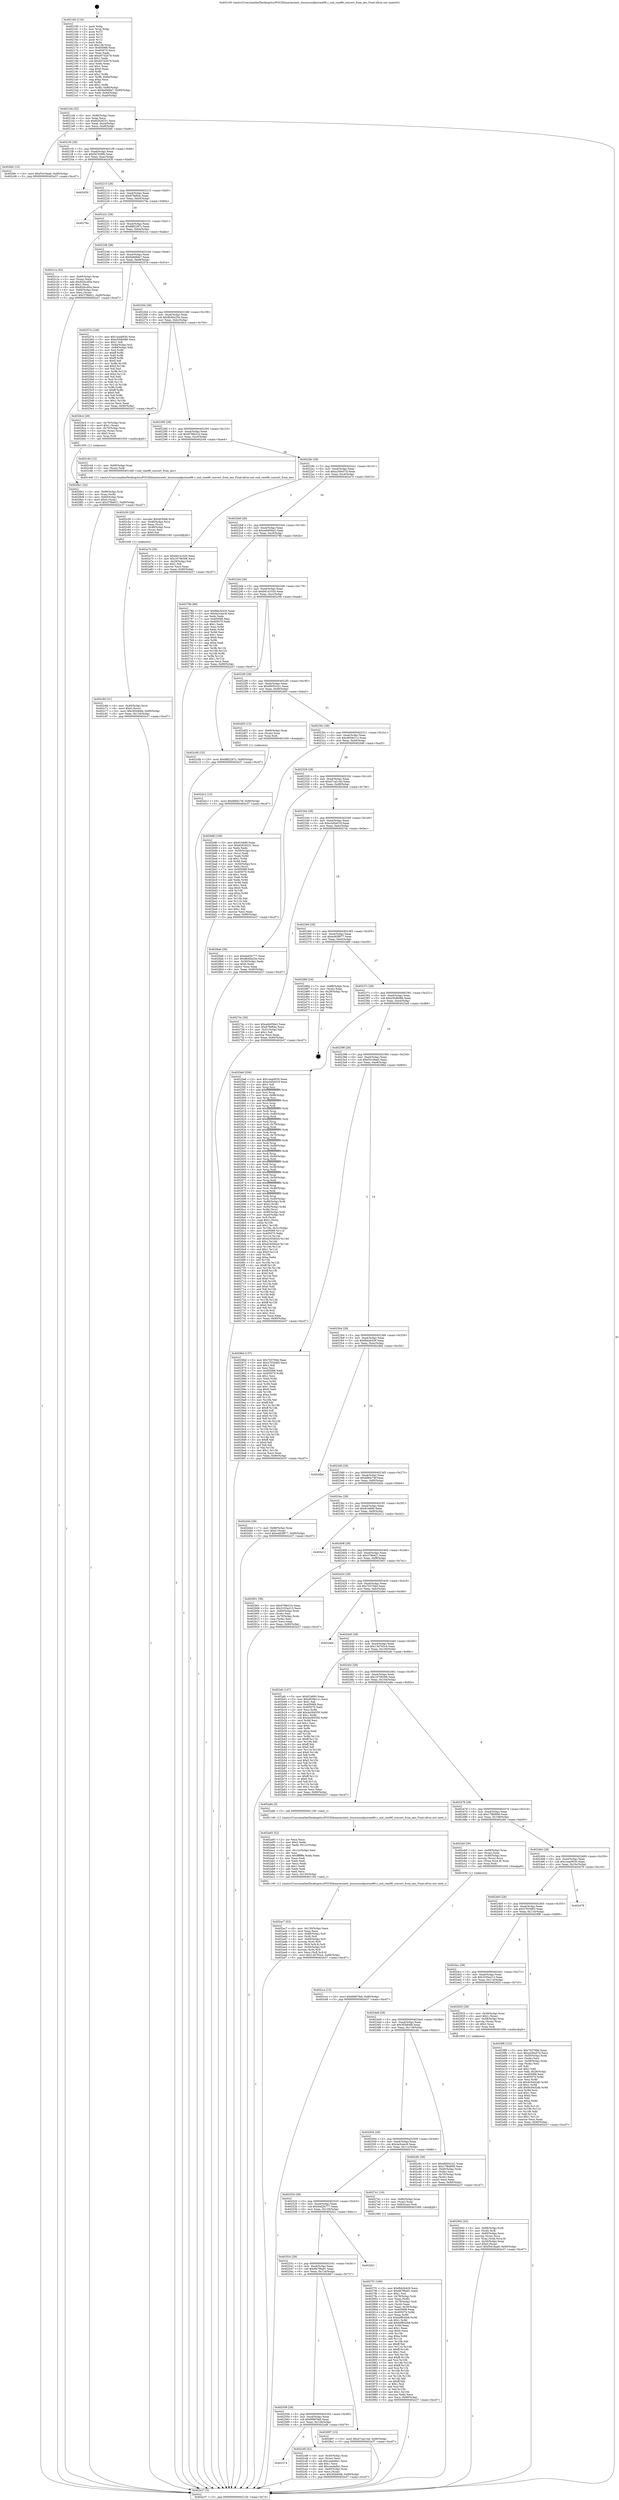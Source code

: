 digraph "0x402160" {
  label = "0x402160 (/mnt/c/Users/mathe/Desktop/tcc/POCII/binaries/extr_linuxsoundpcirme96.c_snd_rme96_convert_from_aes_Final-ollvm.out::main(0))"
  labelloc = "t"
  node[shape=record]

  Entry [label="",width=0.3,height=0.3,shape=circle,fillcolor=black,style=filled]
  "0x4021d4" [label="{
     0x4021d4 [32]\l
     | [instrs]\l
     &nbsp;&nbsp;0x4021d4 \<+6\>: mov -0x90(%rbp),%eax\l
     &nbsp;&nbsp;0x4021da \<+2\>: mov %eax,%ecx\l
     &nbsp;&nbsp;0x4021dc \<+6\>: sub $0x82626231,%ecx\l
     &nbsp;&nbsp;0x4021e2 \<+6\>: mov %eax,-0xa4(%rbp)\l
     &nbsp;&nbsp;0x4021e8 \<+6\>: mov %ecx,-0xa8(%rbp)\l
     &nbsp;&nbsp;0x4021ee \<+6\>: je 0000000000402bfc \<main+0xa9c\>\l
  }"]
  "0x402bfc" [label="{
     0x402bfc [15]\l
     | [instrs]\l
     &nbsp;&nbsp;0x402bfc \<+10\>: movl $0xf3418aa0,-0x90(%rbp)\l
     &nbsp;&nbsp;0x402c06 \<+5\>: jmp 0000000000402e37 \<main+0xcd7\>\l
  }"]
  "0x4021f4" [label="{
     0x4021f4 [28]\l
     | [instrs]\l
     &nbsp;&nbsp;0x4021f4 \<+5\>: jmp 00000000004021f9 \<main+0x99\>\l
     &nbsp;&nbsp;0x4021f9 \<+6\>: mov -0xa4(%rbp),%eax\l
     &nbsp;&nbsp;0x4021ff \<+5\>: sub $0x847fc96b,%eax\l
     &nbsp;&nbsp;0x402204 \<+6\>: mov %eax,-0xac(%rbp)\l
     &nbsp;&nbsp;0x40220a \<+6\>: je 0000000000402d30 \<main+0xbd0\>\l
  }"]
  Exit [label="",width=0.3,height=0.3,shape=circle,fillcolor=black,style=filled,peripheries=2]
  "0x402d30" [label="{
     0x402d30\l
  }", style=dashed]
  "0x402210" [label="{
     0x402210 [28]\l
     | [instrs]\l
     &nbsp;&nbsp;0x402210 \<+5\>: jmp 0000000000402215 \<main+0xb5\>\l
     &nbsp;&nbsp;0x402215 \<+6\>: mov -0xa4(%rbp),%eax\l
     &nbsp;&nbsp;0x40221b \<+5\>: sub $0x87fef64c,%eax\l
     &nbsp;&nbsp;0x402220 \<+6\>: mov %eax,-0xb0(%rbp)\l
     &nbsp;&nbsp;0x402226 \<+6\>: je 000000000040276a \<main+0x60a\>\l
  }"]
  "0x402d12" [label="{
     0x402d12 [15]\l
     | [instrs]\l
     &nbsp;&nbsp;0x402d12 \<+10\>: movl $0xfd8dc74f,-0x90(%rbp)\l
     &nbsp;&nbsp;0x402d1c \<+5\>: jmp 0000000000402e37 \<main+0xcd7\>\l
  }"]
  "0x40276a" [label="{
     0x40276a\l
  }", style=dashed]
  "0x40222c" [label="{
     0x40222c [28]\l
     | [instrs]\l
     &nbsp;&nbsp;0x40222c \<+5\>: jmp 0000000000402231 \<main+0xd1\>\l
     &nbsp;&nbsp;0x402231 \<+6\>: mov -0xa4(%rbp),%eax\l
     &nbsp;&nbsp;0x402237 \<+5\>: sub $0x88f2287c,%eax\l
     &nbsp;&nbsp;0x40223c \<+6\>: mov %eax,-0xb4(%rbp)\l
     &nbsp;&nbsp;0x402242 \<+6\>: je 0000000000402c1a \<main+0xaba\>\l
  }"]
  "0x402574" [label="{
     0x402574\l
  }", style=dashed]
  "0x402c1a" [label="{
     0x402c1a [42]\l
     | [instrs]\l
     &nbsp;&nbsp;0x402c1a \<+4\>: mov -0x60(%rbp),%rax\l
     &nbsp;&nbsp;0x402c1e \<+2\>: mov (%rax),%ecx\l
     &nbsp;&nbsp;0x402c20 \<+6\>: add $0x82dcc85a,%ecx\l
     &nbsp;&nbsp;0x402c26 \<+3\>: add $0x1,%ecx\l
     &nbsp;&nbsp;0x402c29 \<+6\>: sub $0x82dcc85a,%ecx\l
     &nbsp;&nbsp;0x402c2f \<+4\>: mov -0x60(%rbp),%rax\l
     &nbsp;&nbsp;0x402c33 \<+2\>: mov %ecx,(%rax)\l
     &nbsp;&nbsp;0x402c35 \<+10\>: movl $0x379b621,-0x90(%rbp)\l
     &nbsp;&nbsp;0x402c3f \<+5\>: jmp 0000000000402e37 \<main+0xcd7\>\l
  }"]
  "0x402248" [label="{
     0x402248 [28]\l
     | [instrs]\l
     &nbsp;&nbsp;0x402248 \<+5\>: jmp 000000000040224d \<main+0xed\>\l
     &nbsp;&nbsp;0x40224d \<+6\>: mov -0xa4(%rbp),%eax\l
     &nbsp;&nbsp;0x402253 \<+5\>: sub $0x8a94fde7,%eax\l
     &nbsp;&nbsp;0x402258 \<+6\>: mov %eax,-0xb8(%rbp)\l
     &nbsp;&nbsp;0x40225e \<+6\>: je 000000000040257e \<main+0x41e\>\l
  }"]
  "0x402cd9" [label="{
     0x402cd9 [42]\l
     | [instrs]\l
     &nbsp;&nbsp;0x402cd9 \<+4\>: mov -0x40(%rbp),%rax\l
     &nbsp;&nbsp;0x402cdd \<+2\>: mov (%rax),%ecx\l
     &nbsp;&nbsp;0x402cdf \<+6\>: sub $0xcaa4a8a1,%ecx\l
     &nbsp;&nbsp;0x402ce5 \<+3\>: add $0x1,%ecx\l
     &nbsp;&nbsp;0x402ce8 \<+6\>: add $0xcaa4a8a1,%ecx\l
     &nbsp;&nbsp;0x402cee \<+4\>: mov -0x40(%rbp),%rax\l
     &nbsp;&nbsp;0x402cf2 \<+2\>: mov %ecx,(%rax)\l
     &nbsp;&nbsp;0x402cf4 \<+10\>: movl $0x3f2b84fd,-0x90(%rbp)\l
     &nbsp;&nbsp;0x402cfe \<+5\>: jmp 0000000000402e37 \<main+0xcd7\>\l
  }"]
  "0x40257e" [label="{
     0x40257e [106]\l
     | [instrs]\l
     &nbsp;&nbsp;0x40257e \<+5\>: mov $0x1eaa0630,%eax\l
     &nbsp;&nbsp;0x402583 \<+5\>: mov $0xe50db086,%ecx\l
     &nbsp;&nbsp;0x402588 \<+2\>: mov $0x1,%dl\l
     &nbsp;&nbsp;0x40258a \<+7\>: mov -0x8a(%rbp),%sil\l
     &nbsp;&nbsp;0x402591 \<+7\>: mov -0x89(%rbp),%dil\l
     &nbsp;&nbsp;0x402598 \<+3\>: mov %sil,%r8b\l
     &nbsp;&nbsp;0x40259b \<+4\>: xor $0xff,%r8b\l
     &nbsp;&nbsp;0x40259f \<+3\>: mov %dil,%r9b\l
     &nbsp;&nbsp;0x4025a2 \<+4\>: xor $0xff,%r9b\l
     &nbsp;&nbsp;0x4025a6 \<+3\>: xor $0x0,%dl\l
     &nbsp;&nbsp;0x4025a9 \<+3\>: mov %r8b,%r10b\l
     &nbsp;&nbsp;0x4025ac \<+4\>: and $0x0,%r10b\l
     &nbsp;&nbsp;0x4025b0 \<+3\>: and %dl,%sil\l
     &nbsp;&nbsp;0x4025b3 \<+3\>: mov %r9b,%r11b\l
     &nbsp;&nbsp;0x4025b6 \<+4\>: and $0x0,%r11b\l
     &nbsp;&nbsp;0x4025ba \<+3\>: and %dl,%dil\l
     &nbsp;&nbsp;0x4025bd \<+3\>: or %sil,%r10b\l
     &nbsp;&nbsp;0x4025c0 \<+3\>: or %dil,%r11b\l
     &nbsp;&nbsp;0x4025c3 \<+3\>: xor %r11b,%r10b\l
     &nbsp;&nbsp;0x4025c6 \<+3\>: or %r9b,%r8b\l
     &nbsp;&nbsp;0x4025c9 \<+4\>: xor $0xff,%r8b\l
     &nbsp;&nbsp;0x4025cd \<+3\>: or $0x0,%dl\l
     &nbsp;&nbsp;0x4025d0 \<+3\>: and %dl,%r8b\l
     &nbsp;&nbsp;0x4025d3 \<+3\>: or %r8b,%r10b\l
     &nbsp;&nbsp;0x4025d6 \<+4\>: test $0x1,%r10b\l
     &nbsp;&nbsp;0x4025da \<+3\>: cmovne %ecx,%eax\l
     &nbsp;&nbsp;0x4025dd \<+6\>: mov %eax,-0x90(%rbp)\l
     &nbsp;&nbsp;0x4025e3 \<+5\>: jmp 0000000000402e37 \<main+0xcd7\>\l
  }"]
  "0x402264" [label="{
     0x402264 [28]\l
     | [instrs]\l
     &nbsp;&nbsp;0x402264 \<+5\>: jmp 0000000000402269 \<main+0x109\>\l
     &nbsp;&nbsp;0x402269 \<+6\>: mov -0xa4(%rbp),%eax\l
     &nbsp;&nbsp;0x40226f \<+5\>: sub $0x8b40a25e,%eax\l
     &nbsp;&nbsp;0x402274 \<+6\>: mov %eax,-0xbc(%rbp)\l
     &nbsp;&nbsp;0x40227a \<+6\>: je 00000000004028c4 \<main+0x764\>\l
  }"]
  "0x402e37" [label="{
     0x402e37 [5]\l
     | [instrs]\l
     &nbsp;&nbsp;0x402e37 \<+5\>: jmp 00000000004021d4 \<main+0x74\>\l
  }"]
  "0x402160" [label="{
     0x402160 [116]\l
     | [instrs]\l
     &nbsp;&nbsp;0x402160 \<+1\>: push %rbp\l
     &nbsp;&nbsp;0x402161 \<+3\>: mov %rsp,%rbp\l
     &nbsp;&nbsp;0x402164 \<+2\>: push %r15\l
     &nbsp;&nbsp;0x402166 \<+2\>: push %r14\l
     &nbsp;&nbsp;0x402168 \<+2\>: push %r13\l
     &nbsp;&nbsp;0x40216a \<+2\>: push %r12\l
     &nbsp;&nbsp;0x40216c \<+1\>: push %rbx\l
     &nbsp;&nbsp;0x40216d \<+7\>: sub $0x128,%rsp\l
     &nbsp;&nbsp;0x402174 \<+7\>: mov 0x405068,%eax\l
     &nbsp;&nbsp;0x40217b \<+7\>: mov 0x405070,%ecx\l
     &nbsp;&nbsp;0x402182 \<+2\>: mov %eax,%edx\l
     &nbsp;&nbsp;0x402184 \<+6\>: add $0xb07d2b79,%edx\l
     &nbsp;&nbsp;0x40218a \<+3\>: sub $0x1,%edx\l
     &nbsp;&nbsp;0x40218d \<+6\>: sub $0xb07d2b79,%edx\l
     &nbsp;&nbsp;0x402193 \<+3\>: imul %edx,%eax\l
     &nbsp;&nbsp;0x402196 \<+3\>: and $0x1,%eax\l
     &nbsp;&nbsp;0x402199 \<+3\>: cmp $0x0,%eax\l
     &nbsp;&nbsp;0x40219c \<+4\>: sete %r8b\l
     &nbsp;&nbsp;0x4021a0 \<+4\>: and $0x1,%r8b\l
     &nbsp;&nbsp;0x4021a4 \<+7\>: mov %r8b,-0x8a(%rbp)\l
     &nbsp;&nbsp;0x4021ab \<+3\>: cmp $0xa,%ecx\l
     &nbsp;&nbsp;0x4021ae \<+4\>: setl %r8b\l
     &nbsp;&nbsp;0x4021b2 \<+4\>: and $0x1,%r8b\l
     &nbsp;&nbsp;0x4021b6 \<+7\>: mov %r8b,-0x89(%rbp)\l
     &nbsp;&nbsp;0x4021bd \<+10\>: movl $0x8a94fde7,-0x90(%rbp)\l
     &nbsp;&nbsp;0x4021c7 \<+6\>: mov %edi,-0x94(%rbp)\l
     &nbsp;&nbsp;0x4021cd \<+7\>: mov %rsi,-0xa0(%rbp)\l
  }"]
  "0x402cca" [label="{
     0x402cca [15]\l
     | [instrs]\l
     &nbsp;&nbsp;0x402cca \<+10\>: movl $0x6fd97fa9,-0x90(%rbp)\l
     &nbsp;&nbsp;0x402cd4 \<+5\>: jmp 0000000000402e37 \<main+0xcd7\>\l
  }"]
  "0x4028c4" [label="{
     0x4028c4 [29]\l
     | [instrs]\l
     &nbsp;&nbsp;0x4028c4 \<+4\>: mov -0x70(%rbp),%rax\l
     &nbsp;&nbsp;0x4028c8 \<+6\>: movl $0x1,(%rax)\l
     &nbsp;&nbsp;0x4028ce \<+4\>: mov -0x70(%rbp),%rax\l
     &nbsp;&nbsp;0x4028d2 \<+3\>: movslq (%rax),%rax\l
     &nbsp;&nbsp;0x4028d5 \<+4\>: shl $0x3,%rax\l
     &nbsp;&nbsp;0x4028d9 \<+3\>: mov %rax,%rdi\l
     &nbsp;&nbsp;0x4028dc \<+5\>: call 0000000000401050 \<malloc@plt\>\l
     | [calls]\l
     &nbsp;&nbsp;0x401050 \{1\} (unknown)\l
  }"]
  "0x402280" [label="{
     0x402280 [28]\l
     | [instrs]\l
     &nbsp;&nbsp;0x402280 \<+5\>: jmp 0000000000402285 \<main+0x125\>\l
     &nbsp;&nbsp;0x402285 \<+6\>: mov -0xa4(%rbp),%eax\l
     &nbsp;&nbsp;0x40228b \<+5\>: sub $0x97f6b31b,%eax\l
     &nbsp;&nbsp;0x402290 \<+6\>: mov %eax,-0xc0(%rbp)\l
     &nbsp;&nbsp;0x402296 \<+6\>: je 0000000000402c44 \<main+0xae4\>\l
  }"]
  "0x402c6d" [label="{
     0x402c6d [31]\l
     | [instrs]\l
     &nbsp;&nbsp;0x402c6d \<+4\>: mov -0x40(%rbp),%rcx\l
     &nbsp;&nbsp;0x402c71 \<+6\>: movl $0x0,(%rcx)\l
     &nbsp;&nbsp;0x402c77 \<+10\>: movl $0x3f2b84fd,-0x90(%rbp)\l
     &nbsp;&nbsp;0x402c81 \<+6\>: mov %eax,-0x134(%rbp)\l
     &nbsp;&nbsp;0x402c87 \<+5\>: jmp 0000000000402e37 \<main+0xcd7\>\l
  }"]
  "0x402c44" [label="{
     0x402c44 [12]\l
     | [instrs]\l
     &nbsp;&nbsp;0x402c44 \<+4\>: mov -0x68(%rbp),%rax\l
     &nbsp;&nbsp;0x402c48 \<+3\>: mov (%rax),%rdi\l
     &nbsp;&nbsp;0x402c4b \<+5\>: call 0000000000401440 \<snd_rme96_convert_from_aes\>\l
     | [calls]\l
     &nbsp;&nbsp;0x401440 \{1\} (/mnt/c/Users/mathe/Desktop/tcc/POCII/binaries/extr_linuxsoundpcirme96.c_snd_rme96_convert_from_aes_Final-ollvm.out::snd_rme96_convert_from_aes)\l
  }"]
  "0x40229c" [label="{
     0x40229c [28]\l
     | [instrs]\l
     &nbsp;&nbsp;0x40229c \<+5\>: jmp 00000000004022a1 \<main+0x141\>\l
     &nbsp;&nbsp;0x4022a1 \<+6\>: mov -0xa4(%rbp),%eax\l
     &nbsp;&nbsp;0x4022a7 \<+5\>: sub $0xa200e57d,%eax\l
     &nbsp;&nbsp;0x4022ac \<+6\>: mov %eax,-0xc4(%rbp)\l
     &nbsp;&nbsp;0x4022b2 \<+6\>: je 0000000000402a70 \<main+0x910\>\l
  }"]
  "0x402c50" [label="{
     0x402c50 [29]\l
     | [instrs]\l
     &nbsp;&nbsp;0x402c50 \<+10\>: movabs $0x4030b6,%rdi\l
     &nbsp;&nbsp;0x402c5a \<+4\>: mov -0x48(%rbp),%rcx\l
     &nbsp;&nbsp;0x402c5e \<+2\>: mov %eax,(%rcx)\l
     &nbsp;&nbsp;0x402c60 \<+4\>: mov -0x48(%rbp),%rcx\l
     &nbsp;&nbsp;0x402c64 \<+2\>: mov (%rcx),%esi\l
     &nbsp;&nbsp;0x402c66 \<+2\>: mov $0x0,%al\l
     &nbsp;&nbsp;0x402c68 \<+5\>: call 0000000000401040 \<printf@plt\>\l
     | [calls]\l
     &nbsp;&nbsp;0x401040 \{1\} (unknown)\l
  }"]
  "0x402a70" [label="{
     0x402a70 [30]\l
     | [instrs]\l
     &nbsp;&nbsp;0x402a70 \<+5\>: mov $0xb8141020,%eax\l
     &nbsp;&nbsp;0x402a75 \<+5\>: mov $0x16706306,%ecx\l
     &nbsp;&nbsp;0x402a7a \<+3\>: mov -0x29(%rbp),%dl\l
     &nbsp;&nbsp;0x402a7d \<+3\>: test $0x1,%dl\l
     &nbsp;&nbsp;0x402a80 \<+3\>: cmovne %ecx,%eax\l
     &nbsp;&nbsp;0x402a83 \<+6\>: mov %eax,-0x90(%rbp)\l
     &nbsp;&nbsp;0x402a89 \<+5\>: jmp 0000000000402e37 \<main+0xcd7\>\l
  }"]
  "0x4022b8" [label="{
     0x4022b8 [28]\l
     | [instrs]\l
     &nbsp;&nbsp;0x4022b8 \<+5\>: jmp 00000000004022bd \<main+0x15d\>\l
     &nbsp;&nbsp;0x4022bd \<+6\>: mov -0xa4(%rbp),%eax\l
     &nbsp;&nbsp;0x4022c3 \<+5\>: sub $0xa4b956e2,%eax\l
     &nbsp;&nbsp;0x4022c8 \<+6\>: mov %eax,-0xc8(%rbp)\l
     &nbsp;&nbsp;0x4022ce \<+6\>: je 000000000040278b \<main+0x62b\>\l
  }"]
  "0x402ac7" [label="{
     0x402ac7 [53]\l
     | [instrs]\l
     &nbsp;&nbsp;0x402ac7 \<+6\>: mov -0x130(%rbp),%ecx\l
     &nbsp;&nbsp;0x402acd \<+3\>: imul %eax,%ecx\l
     &nbsp;&nbsp;0x402ad0 \<+4\>: mov -0x68(%rbp),%r8\l
     &nbsp;&nbsp;0x402ad4 \<+3\>: mov (%r8),%r8\l
     &nbsp;&nbsp;0x402ad7 \<+4\>: mov -0x60(%rbp),%r9\l
     &nbsp;&nbsp;0x402adb \<+3\>: movslq (%r9),%r9\l
     &nbsp;&nbsp;0x402ade \<+4\>: mov (%r8,%r9,8),%r8\l
     &nbsp;&nbsp;0x402ae2 \<+4\>: mov -0x50(%rbp),%r9\l
     &nbsp;&nbsp;0x402ae6 \<+3\>: movslq (%r9),%r9\l
     &nbsp;&nbsp;0x402ae9 \<+4\>: mov %ecx,(%r8,%r9,4)\l
     &nbsp;&nbsp;0x402aed \<+10\>: movl $0x13d763c4,-0x90(%rbp)\l
     &nbsp;&nbsp;0x402af7 \<+5\>: jmp 0000000000402e37 \<main+0xcd7\>\l
  }"]
  "0x40278b" [label="{
     0x40278b [86]\l
     | [instrs]\l
     &nbsp;&nbsp;0x40278b \<+5\>: mov $0xfbb2b429,%eax\l
     &nbsp;&nbsp;0x402790 \<+5\>: mov $0x4a3ceec9,%ecx\l
     &nbsp;&nbsp;0x402795 \<+2\>: xor %edx,%edx\l
     &nbsp;&nbsp;0x402797 \<+7\>: mov 0x405068,%esi\l
     &nbsp;&nbsp;0x40279e \<+7\>: mov 0x405070,%edi\l
     &nbsp;&nbsp;0x4027a5 \<+3\>: sub $0x1,%edx\l
     &nbsp;&nbsp;0x4027a8 \<+3\>: mov %esi,%r8d\l
     &nbsp;&nbsp;0x4027ab \<+3\>: add %edx,%r8d\l
     &nbsp;&nbsp;0x4027ae \<+4\>: imul %r8d,%esi\l
     &nbsp;&nbsp;0x4027b2 \<+3\>: and $0x1,%esi\l
     &nbsp;&nbsp;0x4027b5 \<+3\>: cmp $0x0,%esi\l
     &nbsp;&nbsp;0x4027b8 \<+4\>: sete %r9b\l
     &nbsp;&nbsp;0x4027bc \<+3\>: cmp $0xa,%edi\l
     &nbsp;&nbsp;0x4027bf \<+4\>: setl %r10b\l
     &nbsp;&nbsp;0x4027c3 \<+3\>: mov %r9b,%r11b\l
     &nbsp;&nbsp;0x4027c6 \<+3\>: and %r10b,%r11b\l
     &nbsp;&nbsp;0x4027c9 \<+3\>: xor %r10b,%r9b\l
     &nbsp;&nbsp;0x4027cc \<+3\>: or %r9b,%r11b\l
     &nbsp;&nbsp;0x4027cf \<+4\>: test $0x1,%r11b\l
     &nbsp;&nbsp;0x4027d3 \<+3\>: cmovne %ecx,%eax\l
     &nbsp;&nbsp;0x4027d6 \<+6\>: mov %eax,-0x90(%rbp)\l
     &nbsp;&nbsp;0x4027dc \<+5\>: jmp 0000000000402e37 \<main+0xcd7\>\l
  }"]
  "0x4022d4" [label="{
     0x4022d4 [28]\l
     | [instrs]\l
     &nbsp;&nbsp;0x4022d4 \<+5\>: jmp 00000000004022d9 \<main+0x179\>\l
     &nbsp;&nbsp;0x4022d9 \<+6\>: mov -0xa4(%rbp),%eax\l
     &nbsp;&nbsp;0x4022df \<+5\>: sub $0xb8141020,%eax\l
     &nbsp;&nbsp;0x4022e4 \<+6\>: mov %eax,-0xcc(%rbp)\l
     &nbsp;&nbsp;0x4022ea \<+6\>: je 0000000000402c0b \<main+0xaab\>\l
  }"]
  "0x402a93" [label="{
     0x402a93 [52]\l
     | [instrs]\l
     &nbsp;&nbsp;0x402a93 \<+2\>: xor %ecx,%ecx\l
     &nbsp;&nbsp;0x402a95 \<+5\>: mov $0x2,%edx\l
     &nbsp;&nbsp;0x402a9a \<+6\>: mov %edx,-0x12c(%rbp)\l
     &nbsp;&nbsp;0x402aa0 \<+1\>: cltd\l
     &nbsp;&nbsp;0x402aa1 \<+6\>: mov -0x12c(%rbp),%esi\l
     &nbsp;&nbsp;0x402aa7 \<+2\>: idiv %esi\l
     &nbsp;&nbsp;0x402aa9 \<+6\>: imul $0xfffffffe,%edx,%edx\l
     &nbsp;&nbsp;0x402aaf \<+2\>: mov %ecx,%edi\l
     &nbsp;&nbsp;0x402ab1 \<+2\>: sub %edx,%edi\l
     &nbsp;&nbsp;0x402ab3 \<+2\>: mov %ecx,%edx\l
     &nbsp;&nbsp;0x402ab5 \<+3\>: sub $0x1,%edx\l
     &nbsp;&nbsp;0x402ab8 \<+2\>: add %edx,%edi\l
     &nbsp;&nbsp;0x402aba \<+2\>: sub %edi,%ecx\l
     &nbsp;&nbsp;0x402abc \<+6\>: mov %ecx,-0x130(%rbp)\l
     &nbsp;&nbsp;0x402ac2 \<+5\>: call 0000000000401160 \<next_i\>\l
     | [calls]\l
     &nbsp;&nbsp;0x401160 \{1\} (/mnt/c/Users/mathe/Desktop/tcc/POCII/binaries/extr_linuxsoundpcirme96.c_snd_rme96_convert_from_aes_Final-ollvm.out::next_i)\l
  }"]
  "0x402c0b" [label="{
     0x402c0b [15]\l
     | [instrs]\l
     &nbsp;&nbsp;0x402c0b \<+10\>: movl $0x88f2287c,-0x90(%rbp)\l
     &nbsp;&nbsp;0x402c15 \<+5\>: jmp 0000000000402e37 \<main+0xcd7\>\l
  }"]
  "0x4022f0" [label="{
     0x4022f0 [28]\l
     | [instrs]\l
     &nbsp;&nbsp;0x4022f0 \<+5\>: jmp 00000000004022f5 \<main+0x195\>\l
     &nbsp;&nbsp;0x4022f5 \<+6\>: mov -0xa4(%rbp),%eax\l
     &nbsp;&nbsp;0x4022fb \<+5\>: sub $0xd60541b1,%eax\l
     &nbsp;&nbsp;0x402300 \<+6\>: mov %eax,-0xd0(%rbp)\l
     &nbsp;&nbsp;0x402306 \<+6\>: je 0000000000402d03 \<main+0xba3\>\l
  }"]
  "0x402942" [label="{
     0x402942 [43]\l
     | [instrs]\l
     &nbsp;&nbsp;0x402942 \<+4\>: mov -0x68(%rbp),%rdi\l
     &nbsp;&nbsp;0x402946 \<+3\>: mov (%rdi),%rdi\l
     &nbsp;&nbsp;0x402949 \<+4\>: mov -0x60(%rbp),%rcx\l
     &nbsp;&nbsp;0x40294d \<+3\>: movslq (%rcx),%rcx\l
     &nbsp;&nbsp;0x402950 \<+4\>: mov %rax,(%rdi,%rcx,8)\l
     &nbsp;&nbsp;0x402954 \<+4\>: mov -0x50(%rbp),%rax\l
     &nbsp;&nbsp;0x402958 \<+6\>: movl $0x0,(%rax)\l
     &nbsp;&nbsp;0x40295e \<+10\>: movl $0xf3418aa0,-0x90(%rbp)\l
     &nbsp;&nbsp;0x402968 \<+5\>: jmp 0000000000402e37 \<main+0xcd7\>\l
  }"]
  "0x402d03" [label="{
     0x402d03 [15]\l
     | [instrs]\l
     &nbsp;&nbsp;0x402d03 \<+4\>: mov -0x68(%rbp),%rax\l
     &nbsp;&nbsp;0x402d07 \<+3\>: mov (%rax),%rax\l
     &nbsp;&nbsp;0x402d0a \<+3\>: mov %rax,%rdi\l
     &nbsp;&nbsp;0x402d0d \<+5\>: call 0000000000401030 \<free@plt\>\l
     | [calls]\l
     &nbsp;&nbsp;0x401030 \{1\} (unknown)\l
  }"]
  "0x40230c" [label="{
     0x40230c [28]\l
     | [instrs]\l
     &nbsp;&nbsp;0x40230c \<+5\>: jmp 0000000000402311 \<main+0x1b1\>\l
     &nbsp;&nbsp;0x402311 \<+6\>: mov -0xa4(%rbp),%eax\l
     &nbsp;&nbsp;0x402317 \<+5\>: sub $0xd659e11c,%eax\l
     &nbsp;&nbsp;0x40231c \<+6\>: mov %eax,-0xd4(%rbp)\l
     &nbsp;&nbsp;0x402322 \<+6\>: je 0000000000402b8f \<main+0xa2f\>\l
  }"]
  "0x4028e1" [label="{
     0x4028e1 [32]\l
     | [instrs]\l
     &nbsp;&nbsp;0x4028e1 \<+4\>: mov -0x68(%rbp),%rdi\l
     &nbsp;&nbsp;0x4028e5 \<+3\>: mov %rax,(%rdi)\l
     &nbsp;&nbsp;0x4028e8 \<+4\>: mov -0x60(%rbp),%rax\l
     &nbsp;&nbsp;0x4028ec \<+6\>: movl $0x0,(%rax)\l
     &nbsp;&nbsp;0x4028f2 \<+10\>: movl $0x379b621,-0x90(%rbp)\l
     &nbsp;&nbsp;0x4028fc \<+5\>: jmp 0000000000402e37 \<main+0xcd7\>\l
  }"]
  "0x402b8f" [label="{
     0x402b8f [109]\l
     | [instrs]\l
     &nbsp;&nbsp;0x402b8f \<+5\>: mov $0x81b690,%eax\l
     &nbsp;&nbsp;0x402b94 \<+5\>: mov $0x82626231,%ecx\l
     &nbsp;&nbsp;0x402b99 \<+2\>: xor %edx,%edx\l
     &nbsp;&nbsp;0x402b9b \<+4\>: mov -0x50(%rbp),%rsi\l
     &nbsp;&nbsp;0x402b9f \<+2\>: mov (%rsi),%edi\l
     &nbsp;&nbsp;0x402ba1 \<+3\>: mov %edx,%r8d\l
     &nbsp;&nbsp;0x402ba4 \<+4\>: sub $0x1,%r8d\l
     &nbsp;&nbsp;0x402ba8 \<+3\>: sub %r8d,%edi\l
     &nbsp;&nbsp;0x402bab \<+4\>: mov -0x50(%rbp),%rsi\l
     &nbsp;&nbsp;0x402baf \<+2\>: mov %edi,(%rsi)\l
     &nbsp;&nbsp;0x402bb1 \<+7\>: mov 0x405068,%edi\l
     &nbsp;&nbsp;0x402bb8 \<+8\>: mov 0x405070,%r8d\l
     &nbsp;&nbsp;0x402bc0 \<+3\>: sub $0x1,%edx\l
     &nbsp;&nbsp;0x402bc3 \<+3\>: mov %edi,%r9d\l
     &nbsp;&nbsp;0x402bc6 \<+3\>: add %edx,%r9d\l
     &nbsp;&nbsp;0x402bc9 \<+4\>: imul %r9d,%edi\l
     &nbsp;&nbsp;0x402bcd \<+3\>: and $0x1,%edi\l
     &nbsp;&nbsp;0x402bd0 \<+3\>: cmp $0x0,%edi\l
     &nbsp;&nbsp;0x402bd3 \<+4\>: sete %r10b\l
     &nbsp;&nbsp;0x402bd7 \<+4\>: cmp $0xa,%r8d\l
     &nbsp;&nbsp;0x402bdb \<+4\>: setl %r11b\l
     &nbsp;&nbsp;0x402bdf \<+3\>: mov %r10b,%bl\l
     &nbsp;&nbsp;0x402be2 \<+3\>: and %r11b,%bl\l
     &nbsp;&nbsp;0x402be5 \<+3\>: xor %r11b,%r10b\l
     &nbsp;&nbsp;0x402be8 \<+3\>: or %r10b,%bl\l
     &nbsp;&nbsp;0x402beb \<+3\>: test $0x1,%bl\l
     &nbsp;&nbsp;0x402bee \<+3\>: cmovne %ecx,%eax\l
     &nbsp;&nbsp;0x402bf1 \<+6\>: mov %eax,-0x90(%rbp)\l
     &nbsp;&nbsp;0x402bf7 \<+5\>: jmp 0000000000402e37 \<main+0xcd7\>\l
  }"]
  "0x402328" [label="{
     0x402328 [28]\l
     | [instrs]\l
     &nbsp;&nbsp;0x402328 \<+5\>: jmp 000000000040232d \<main+0x1cd\>\l
     &nbsp;&nbsp;0x40232d \<+6\>: mov -0xa4(%rbp),%eax\l
     &nbsp;&nbsp;0x402333 \<+5\>: sub $0xd7ca214d,%eax\l
     &nbsp;&nbsp;0x402338 \<+6\>: mov %eax,-0xd8(%rbp)\l
     &nbsp;&nbsp;0x40233e \<+6\>: je 00000000004028a6 \<main+0x746\>\l
  }"]
  "0x402558" [label="{
     0x402558 [28]\l
     | [instrs]\l
     &nbsp;&nbsp;0x402558 \<+5\>: jmp 000000000040255d \<main+0x3fd\>\l
     &nbsp;&nbsp;0x40255d \<+6\>: mov -0xa4(%rbp),%eax\l
     &nbsp;&nbsp;0x402563 \<+5\>: sub $0x6fd97fa9,%eax\l
     &nbsp;&nbsp;0x402568 \<+6\>: mov %eax,-0x128(%rbp)\l
     &nbsp;&nbsp;0x40256e \<+6\>: je 0000000000402cd9 \<main+0xb79\>\l
  }"]
  "0x4028a6" [label="{
     0x4028a6 [30]\l
     | [instrs]\l
     &nbsp;&nbsp;0x4028a6 \<+5\>: mov $0x6ad2b777,%eax\l
     &nbsp;&nbsp;0x4028ab \<+5\>: mov $0x8b40a25e,%ecx\l
     &nbsp;&nbsp;0x4028b0 \<+3\>: mov -0x30(%rbp),%edx\l
     &nbsp;&nbsp;0x4028b3 \<+3\>: cmp $0x0,%edx\l
     &nbsp;&nbsp;0x4028b6 \<+3\>: cmove %ecx,%eax\l
     &nbsp;&nbsp;0x4028b9 \<+6\>: mov %eax,-0x90(%rbp)\l
     &nbsp;&nbsp;0x4028bf \<+5\>: jmp 0000000000402e37 \<main+0xcd7\>\l
  }"]
  "0x402344" [label="{
     0x402344 [28]\l
     | [instrs]\l
     &nbsp;&nbsp;0x402344 \<+5\>: jmp 0000000000402349 \<main+0x1e9\>\l
     &nbsp;&nbsp;0x402349 \<+6\>: mov -0xa4(%rbp),%eax\l
     &nbsp;&nbsp;0x40234f \<+5\>: sub $0xe3d5e019,%eax\l
     &nbsp;&nbsp;0x402354 \<+6\>: mov %eax,-0xdc(%rbp)\l
     &nbsp;&nbsp;0x40235a \<+6\>: je 000000000040274c \<main+0x5ec\>\l
  }"]
  "0x402897" [label="{
     0x402897 [15]\l
     | [instrs]\l
     &nbsp;&nbsp;0x402897 \<+10\>: movl $0xd7ca214d,-0x90(%rbp)\l
     &nbsp;&nbsp;0x4028a1 \<+5\>: jmp 0000000000402e37 \<main+0xcd7\>\l
  }"]
  "0x40274c" [label="{
     0x40274c [30]\l
     | [instrs]\l
     &nbsp;&nbsp;0x40274c \<+5\>: mov $0xa4b956e2,%eax\l
     &nbsp;&nbsp;0x402751 \<+5\>: mov $0x87fef64c,%ecx\l
     &nbsp;&nbsp;0x402756 \<+3\>: mov -0x31(%rbp),%dl\l
     &nbsp;&nbsp;0x402759 \<+3\>: test $0x1,%dl\l
     &nbsp;&nbsp;0x40275c \<+3\>: cmovne %ecx,%eax\l
     &nbsp;&nbsp;0x40275f \<+6\>: mov %eax,-0x90(%rbp)\l
     &nbsp;&nbsp;0x402765 \<+5\>: jmp 0000000000402e37 \<main+0xcd7\>\l
  }"]
  "0x402360" [label="{
     0x402360 [28]\l
     | [instrs]\l
     &nbsp;&nbsp;0x402360 \<+5\>: jmp 0000000000402365 \<main+0x205\>\l
     &nbsp;&nbsp;0x402365 \<+6\>: mov -0xa4(%rbp),%eax\l
     &nbsp;&nbsp;0x40236b \<+5\>: sub $0xe483f877,%eax\l
     &nbsp;&nbsp;0x402370 \<+6\>: mov %eax,-0xe0(%rbp)\l
     &nbsp;&nbsp;0x402376 \<+6\>: je 0000000000402d60 \<main+0xc00\>\l
  }"]
  "0x40253c" [label="{
     0x40253c [28]\l
     | [instrs]\l
     &nbsp;&nbsp;0x40253c \<+5\>: jmp 0000000000402541 \<main+0x3e1\>\l
     &nbsp;&nbsp;0x402541 \<+6\>: mov -0xa4(%rbp),%eax\l
     &nbsp;&nbsp;0x402547 \<+5\>: sub $0x6b7f6a91,%eax\l
     &nbsp;&nbsp;0x40254c \<+6\>: mov %eax,-0x124(%rbp)\l
     &nbsp;&nbsp;0x402552 \<+6\>: je 0000000000402897 \<main+0x737\>\l
  }"]
  "0x402d60" [label="{
     0x402d60 [24]\l
     | [instrs]\l
     &nbsp;&nbsp;0x402d60 \<+7\>: mov -0x88(%rbp),%rax\l
     &nbsp;&nbsp;0x402d67 \<+2\>: mov (%rax),%eax\l
     &nbsp;&nbsp;0x402d69 \<+4\>: lea -0x28(%rbp),%rsp\l
     &nbsp;&nbsp;0x402d6d \<+1\>: pop %rbx\l
     &nbsp;&nbsp;0x402d6e \<+2\>: pop %r12\l
     &nbsp;&nbsp;0x402d70 \<+2\>: pop %r13\l
     &nbsp;&nbsp;0x402d72 \<+2\>: pop %r14\l
     &nbsp;&nbsp;0x402d74 \<+2\>: pop %r15\l
     &nbsp;&nbsp;0x402d76 \<+1\>: pop %rbp\l
     &nbsp;&nbsp;0x402d77 \<+1\>: ret\l
  }"]
  "0x40237c" [label="{
     0x40237c [28]\l
     | [instrs]\l
     &nbsp;&nbsp;0x40237c \<+5\>: jmp 0000000000402381 \<main+0x221\>\l
     &nbsp;&nbsp;0x402381 \<+6\>: mov -0xa4(%rbp),%eax\l
     &nbsp;&nbsp;0x402387 \<+5\>: sub $0xe50db086,%eax\l
     &nbsp;&nbsp;0x40238c \<+6\>: mov %eax,-0xe4(%rbp)\l
     &nbsp;&nbsp;0x402392 \<+6\>: je 00000000004025e8 \<main+0x488\>\l
  }"]
  "0x402d21" [label="{
     0x402d21\l
  }", style=dashed]
  "0x4025e8" [label="{
     0x4025e8 [356]\l
     | [instrs]\l
     &nbsp;&nbsp;0x4025e8 \<+5\>: mov $0x1eaa0630,%eax\l
     &nbsp;&nbsp;0x4025ed \<+5\>: mov $0xe3d5e019,%ecx\l
     &nbsp;&nbsp;0x4025f2 \<+2\>: mov $0x1,%dl\l
     &nbsp;&nbsp;0x4025f4 \<+3\>: mov %rsp,%rsi\l
     &nbsp;&nbsp;0x4025f7 \<+4\>: add $0xfffffffffffffff0,%rsi\l
     &nbsp;&nbsp;0x4025fb \<+3\>: mov %rsi,%rsp\l
     &nbsp;&nbsp;0x4025fe \<+7\>: mov %rsi,-0x88(%rbp)\l
     &nbsp;&nbsp;0x402605 \<+3\>: mov %rsp,%rsi\l
     &nbsp;&nbsp;0x402608 \<+4\>: add $0xfffffffffffffff0,%rsi\l
     &nbsp;&nbsp;0x40260c \<+3\>: mov %rsi,%rsp\l
     &nbsp;&nbsp;0x40260f \<+3\>: mov %rsp,%rdi\l
     &nbsp;&nbsp;0x402612 \<+4\>: add $0xfffffffffffffff0,%rdi\l
     &nbsp;&nbsp;0x402616 \<+3\>: mov %rdi,%rsp\l
     &nbsp;&nbsp;0x402619 \<+4\>: mov %rdi,-0x80(%rbp)\l
     &nbsp;&nbsp;0x40261d \<+3\>: mov %rsp,%rdi\l
     &nbsp;&nbsp;0x402620 \<+4\>: add $0xfffffffffffffff0,%rdi\l
     &nbsp;&nbsp;0x402624 \<+3\>: mov %rdi,%rsp\l
     &nbsp;&nbsp;0x402627 \<+4\>: mov %rdi,-0x78(%rbp)\l
     &nbsp;&nbsp;0x40262b \<+3\>: mov %rsp,%rdi\l
     &nbsp;&nbsp;0x40262e \<+4\>: add $0xfffffffffffffff0,%rdi\l
     &nbsp;&nbsp;0x402632 \<+3\>: mov %rdi,%rsp\l
     &nbsp;&nbsp;0x402635 \<+4\>: mov %rdi,-0x70(%rbp)\l
     &nbsp;&nbsp;0x402639 \<+3\>: mov %rsp,%rdi\l
     &nbsp;&nbsp;0x40263c \<+4\>: add $0xfffffffffffffff0,%rdi\l
     &nbsp;&nbsp;0x402640 \<+3\>: mov %rdi,%rsp\l
     &nbsp;&nbsp;0x402643 \<+4\>: mov %rdi,-0x68(%rbp)\l
     &nbsp;&nbsp;0x402647 \<+3\>: mov %rsp,%rdi\l
     &nbsp;&nbsp;0x40264a \<+4\>: add $0xfffffffffffffff0,%rdi\l
     &nbsp;&nbsp;0x40264e \<+3\>: mov %rdi,%rsp\l
     &nbsp;&nbsp;0x402651 \<+4\>: mov %rdi,-0x60(%rbp)\l
     &nbsp;&nbsp;0x402655 \<+3\>: mov %rsp,%rdi\l
     &nbsp;&nbsp;0x402658 \<+4\>: add $0xfffffffffffffff0,%rdi\l
     &nbsp;&nbsp;0x40265c \<+3\>: mov %rdi,%rsp\l
     &nbsp;&nbsp;0x40265f \<+4\>: mov %rdi,-0x58(%rbp)\l
     &nbsp;&nbsp;0x402663 \<+3\>: mov %rsp,%rdi\l
     &nbsp;&nbsp;0x402666 \<+4\>: add $0xfffffffffffffff0,%rdi\l
     &nbsp;&nbsp;0x40266a \<+3\>: mov %rdi,%rsp\l
     &nbsp;&nbsp;0x40266d \<+4\>: mov %rdi,-0x50(%rbp)\l
     &nbsp;&nbsp;0x402671 \<+3\>: mov %rsp,%rdi\l
     &nbsp;&nbsp;0x402674 \<+4\>: add $0xfffffffffffffff0,%rdi\l
     &nbsp;&nbsp;0x402678 \<+3\>: mov %rdi,%rsp\l
     &nbsp;&nbsp;0x40267b \<+4\>: mov %rdi,-0x48(%rbp)\l
     &nbsp;&nbsp;0x40267f \<+3\>: mov %rsp,%rdi\l
     &nbsp;&nbsp;0x402682 \<+4\>: add $0xfffffffffffffff0,%rdi\l
     &nbsp;&nbsp;0x402686 \<+3\>: mov %rdi,%rsp\l
     &nbsp;&nbsp;0x402689 \<+4\>: mov %rdi,-0x40(%rbp)\l
     &nbsp;&nbsp;0x40268d \<+7\>: mov -0x88(%rbp),%rdi\l
     &nbsp;&nbsp;0x402694 \<+6\>: movl $0x0,(%rdi)\l
     &nbsp;&nbsp;0x40269a \<+7\>: mov -0x94(%rbp),%r8d\l
     &nbsp;&nbsp;0x4026a1 \<+3\>: mov %r8d,(%rsi)\l
     &nbsp;&nbsp;0x4026a4 \<+4\>: mov -0x80(%rbp),%rdi\l
     &nbsp;&nbsp;0x4026a8 \<+7\>: mov -0xa0(%rbp),%r9\l
     &nbsp;&nbsp;0x4026af \<+3\>: mov %r9,(%rdi)\l
     &nbsp;&nbsp;0x4026b2 \<+3\>: cmpl $0x2,(%rsi)\l
     &nbsp;&nbsp;0x4026b5 \<+4\>: setne %r10b\l
     &nbsp;&nbsp;0x4026b9 \<+4\>: and $0x1,%r10b\l
     &nbsp;&nbsp;0x4026bd \<+4\>: mov %r10b,-0x31(%rbp)\l
     &nbsp;&nbsp;0x4026c1 \<+8\>: mov 0x405068,%r11d\l
     &nbsp;&nbsp;0x4026c9 \<+7\>: mov 0x405070,%ebx\l
     &nbsp;&nbsp;0x4026d0 \<+3\>: mov %r11d,%r14d\l
     &nbsp;&nbsp;0x4026d3 \<+7\>: add $0xd245d02d,%r14d\l
     &nbsp;&nbsp;0x4026da \<+4\>: sub $0x1,%r14d\l
     &nbsp;&nbsp;0x4026de \<+7\>: sub $0xd245d02d,%r14d\l
     &nbsp;&nbsp;0x4026e5 \<+4\>: imul %r14d,%r11d\l
     &nbsp;&nbsp;0x4026e9 \<+4\>: and $0x1,%r11d\l
     &nbsp;&nbsp;0x4026ed \<+4\>: cmp $0x0,%r11d\l
     &nbsp;&nbsp;0x4026f1 \<+4\>: sete %r10b\l
     &nbsp;&nbsp;0x4026f5 \<+3\>: cmp $0xa,%ebx\l
     &nbsp;&nbsp;0x4026f8 \<+4\>: setl %r15b\l
     &nbsp;&nbsp;0x4026fc \<+3\>: mov %r10b,%r12b\l
     &nbsp;&nbsp;0x4026ff \<+4\>: xor $0xff,%r12b\l
     &nbsp;&nbsp;0x402703 \<+3\>: mov %r15b,%r13b\l
     &nbsp;&nbsp;0x402706 \<+4\>: xor $0xff,%r13b\l
     &nbsp;&nbsp;0x40270a \<+3\>: xor $0x0,%dl\l
     &nbsp;&nbsp;0x40270d \<+3\>: mov %r12b,%sil\l
     &nbsp;&nbsp;0x402710 \<+4\>: and $0x0,%sil\l
     &nbsp;&nbsp;0x402714 \<+3\>: and %dl,%r10b\l
     &nbsp;&nbsp;0x402717 \<+3\>: mov %r13b,%dil\l
     &nbsp;&nbsp;0x40271a \<+4\>: and $0x0,%dil\l
     &nbsp;&nbsp;0x40271e \<+3\>: and %dl,%r15b\l
     &nbsp;&nbsp;0x402721 \<+3\>: or %r10b,%sil\l
     &nbsp;&nbsp;0x402724 \<+3\>: or %r15b,%dil\l
     &nbsp;&nbsp;0x402727 \<+3\>: xor %dil,%sil\l
     &nbsp;&nbsp;0x40272a \<+3\>: or %r13b,%r12b\l
     &nbsp;&nbsp;0x40272d \<+4\>: xor $0xff,%r12b\l
     &nbsp;&nbsp;0x402731 \<+3\>: or $0x0,%dl\l
     &nbsp;&nbsp;0x402734 \<+3\>: and %dl,%r12b\l
     &nbsp;&nbsp;0x402737 \<+3\>: or %r12b,%sil\l
     &nbsp;&nbsp;0x40273a \<+4\>: test $0x1,%sil\l
     &nbsp;&nbsp;0x40273e \<+3\>: cmovne %ecx,%eax\l
     &nbsp;&nbsp;0x402741 \<+6\>: mov %eax,-0x90(%rbp)\l
     &nbsp;&nbsp;0x402747 \<+5\>: jmp 0000000000402e37 \<main+0xcd7\>\l
  }"]
  "0x402398" [label="{
     0x402398 [28]\l
     | [instrs]\l
     &nbsp;&nbsp;0x402398 \<+5\>: jmp 000000000040239d \<main+0x23d\>\l
     &nbsp;&nbsp;0x40239d \<+6\>: mov -0xa4(%rbp),%eax\l
     &nbsp;&nbsp;0x4023a3 \<+5\>: sub $0xf3418aa0,%eax\l
     &nbsp;&nbsp;0x4023a8 \<+6\>: mov %eax,-0xe8(%rbp)\l
     &nbsp;&nbsp;0x4023ae \<+6\>: je 000000000040296d \<main+0x80d\>\l
  }"]
  "0x4027f1" [label="{
     0x4027f1 [166]\l
     | [instrs]\l
     &nbsp;&nbsp;0x4027f1 \<+5\>: mov $0xfbb2b429,%ecx\l
     &nbsp;&nbsp;0x4027f6 \<+5\>: mov $0x6b7f6a91,%edx\l
     &nbsp;&nbsp;0x4027fb \<+3\>: mov $0x1,%sil\l
     &nbsp;&nbsp;0x4027fe \<+4\>: mov -0x78(%rbp),%rdi\l
     &nbsp;&nbsp;0x402802 \<+2\>: mov %eax,(%rdi)\l
     &nbsp;&nbsp;0x402804 \<+4\>: mov -0x78(%rbp),%rdi\l
     &nbsp;&nbsp;0x402808 \<+2\>: mov (%rdi),%eax\l
     &nbsp;&nbsp;0x40280a \<+3\>: mov %eax,-0x30(%rbp)\l
     &nbsp;&nbsp;0x40280d \<+7\>: mov 0x405068,%eax\l
     &nbsp;&nbsp;0x402814 \<+8\>: mov 0x405070,%r8d\l
     &nbsp;&nbsp;0x40281c \<+3\>: mov %eax,%r9d\l
     &nbsp;&nbsp;0x40281f \<+7\>: sub $0xb0f642b8,%r9d\l
     &nbsp;&nbsp;0x402826 \<+4\>: sub $0x1,%r9d\l
     &nbsp;&nbsp;0x40282a \<+7\>: add $0xb0f642b8,%r9d\l
     &nbsp;&nbsp;0x402831 \<+4\>: imul %r9d,%eax\l
     &nbsp;&nbsp;0x402835 \<+3\>: and $0x1,%eax\l
     &nbsp;&nbsp;0x402838 \<+3\>: cmp $0x0,%eax\l
     &nbsp;&nbsp;0x40283b \<+4\>: sete %r10b\l
     &nbsp;&nbsp;0x40283f \<+4\>: cmp $0xa,%r8d\l
     &nbsp;&nbsp;0x402843 \<+4\>: setl %r11b\l
     &nbsp;&nbsp;0x402847 \<+3\>: mov %r10b,%bl\l
     &nbsp;&nbsp;0x40284a \<+3\>: xor $0xff,%bl\l
     &nbsp;&nbsp;0x40284d \<+3\>: mov %r11b,%r14b\l
     &nbsp;&nbsp;0x402850 \<+4\>: xor $0xff,%r14b\l
     &nbsp;&nbsp;0x402854 \<+4\>: xor $0x1,%sil\l
     &nbsp;&nbsp;0x402858 \<+3\>: mov %bl,%r15b\l
     &nbsp;&nbsp;0x40285b \<+4\>: and $0xff,%r15b\l
     &nbsp;&nbsp;0x40285f \<+3\>: and %sil,%r10b\l
     &nbsp;&nbsp;0x402862 \<+3\>: mov %r14b,%r12b\l
     &nbsp;&nbsp;0x402865 \<+4\>: and $0xff,%r12b\l
     &nbsp;&nbsp;0x402869 \<+3\>: and %sil,%r11b\l
     &nbsp;&nbsp;0x40286c \<+3\>: or %r10b,%r15b\l
     &nbsp;&nbsp;0x40286f \<+3\>: or %r11b,%r12b\l
     &nbsp;&nbsp;0x402872 \<+3\>: xor %r12b,%r15b\l
     &nbsp;&nbsp;0x402875 \<+3\>: or %r14b,%bl\l
     &nbsp;&nbsp;0x402878 \<+3\>: xor $0xff,%bl\l
     &nbsp;&nbsp;0x40287b \<+4\>: or $0x1,%sil\l
     &nbsp;&nbsp;0x40287f \<+3\>: and %sil,%bl\l
     &nbsp;&nbsp;0x402882 \<+3\>: or %bl,%r15b\l
     &nbsp;&nbsp;0x402885 \<+4\>: test $0x1,%r15b\l
     &nbsp;&nbsp;0x402889 \<+3\>: cmovne %edx,%ecx\l
     &nbsp;&nbsp;0x40288c \<+6\>: mov %ecx,-0x90(%rbp)\l
     &nbsp;&nbsp;0x402892 \<+5\>: jmp 0000000000402e37 \<main+0xcd7\>\l
  }"]
  "0x402520" [label="{
     0x402520 [28]\l
     | [instrs]\l
     &nbsp;&nbsp;0x402520 \<+5\>: jmp 0000000000402525 \<main+0x3c5\>\l
     &nbsp;&nbsp;0x402525 \<+6\>: mov -0xa4(%rbp),%eax\l
     &nbsp;&nbsp;0x40252b \<+5\>: sub $0x6ad2b777,%eax\l
     &nbsp;&nbsp;0x402530 \<+6\>: mov %eax,-0x120(%rbp)\l
     &nbsp;&nbsp;0x402536 \<+6\>: je 0000000000402d21 \<main+0xbc1\>\l
  }"]
  "0x40296d" [label="{
     0x40296d [137]\l
     | [instrs]\l
     &nbsp;&nbsp;0x40296d \<+5\>: mov $0x703766d,%eax\l
     &nbsp;&nbsp;0x402972 \<+5\>: mov $0x27f33d63,%ecx\l
     &nbsp;&nbsp;0x402977 \<+2\>: mov $0x1,%dl\l
     &nbsp;&nbsp;0x402979 \<+2\>: xor %esi,%esi\l
     &nbsp;&nbsp;0x40297b \<+7\>: mov 0x405068,%edi\l
     &nbsp;&nbsp;0x402982 \<+8\>: mov 0x405070,%r8d\l
     &nbsp;&nbsp;0x40298a \<+3\>: sub $0x1,%esi\l
     &nbsp;&nbsp;0x40298d \<+3\>: mov %edi,%r9d\l
     &nbsp;&nbsp;0x402990 \<+3\>: add %esi,%r9d\l
     &nbsp;&nbsp;0x402993 \<+4\>: imul %r9d,%edi\l
     &nbsp;&nbsp;0x402997 \<+3\>: and $0x1,%edi\l
     &nbsp;&nbsp;0x40299a \<+3\>: cmp $0x0,%edi\l
     &nbsp;&nbsp;0x40299d \<+4\>: sete %r10b\l
     &nbsp;&nbsp;0x4029a1 \<+4\>: cmp $0xa,%r8d\l
     &nbsp;&nbsp;0x4029a5 \<+4\>: setl %r11b\l
     &nbsp;&nbsp;0x4029a9 \<+3\>: mov %r10b,%bl\l
     &nbsp;&nbsp;0x4029ac \<+3\>: xor $0xff,%bl\l
     &nbsp;&nbsp;0x4029af \<+3\>: mov %r11b,%r14b\l
     &nbsp;&nbsp;0x4029b2 \<+4\>: xor $0xff,%r14b\l
     &nbsp;&nbsp;0x4029b6 \<+3\>: xor $0x0,%dl\l
     &nbsp;&nbsp;0x4029b9 \<+3\>: mov %bl,%r15b\l
     &nbsp;&nbsp;0x4029bc \<+4\>: and $0x0,%r15b\l
     &nbsp;&nbsp;0x4029c0 \<+3\>: and %dl,%r10b\l
     &nbsp;&nbsp;0x4029c3 \<+3\>: mov %r14b,%r12b\l
     &nbsp;&nbsp;0x4029c6 \<+4\>: and $0x0,%r12b\l
     &nbsp;&nbsp;0x4029ca \<+3\>: and %dl,%r11b\l
     &nbsp;&nbsp;0x4029cd \<+3\>: or %r10b,%r15b\l
     &nbsp;&nbsp;0x4029d0 \<+3\>: or %r11b,%r12b\l
     &nbsp;&nbsp;0x4029d3 \<+3\>: xor %r12b,%r15b\l
     &nbsp;&nbsp;0x4029d6 \<+3\>: or %r14b,%bl\l
     &nbsp;&nbsp;0x4029d9 \<+3\>: xor $0xff,%bl\l
     &nbsp;&nbsp;0x4029dc \<+3\>: or $0x0,%dl\l
     &nbsp;&nbsp;0x4029df \<+2\>: and %dl,%bl\l
     &nbsp;&nbsp;0x4029e1 \<+3\>: or %bl,%r15b\l
     &nbsp;&nbsp;0x4029e4 \<+4\>: test $0x1,%r15b\l
     &nbsp;&nbsp;0x4029e8 \<+3\>: cmovne %ecx,%eax\l
     &nbsp;&nbsp;0x4029eb \<+6\>: mov %eax,-0x90(%rbp)\l
     &nbsp;&nbsp;0x4029f1 \<+5\>: jmp 0000000000402e37 \<main+0xcd7\>\l
  }"]
  "0x4023b4" [label="{
     0x4023b4 [28]\l
     | [instrs]\l
     &nbsp;&nbsp;0x4023b4 \<+5\>: jmp 00000000004023b9 \<main+0x259\>\l
     &nbsp;&nbsp;0x4023b9 \<+6\>: mov -0xa4(%rbp),%eax\l
     &nbsp;&nbsp;0x4023bf \<+5\>: sub $0xfbb2b429,%eax\l
     &nbsp;&nbsp;0x4023c4 \<+6\>: mov %eax,-0xec(%rbp)\l
     &nbsp;&nbsp;0x4023ca \<+6\>: je 0000000000402dbd \<main+0xc5d\>\l
  }"]
  "0x4027e1" [label="{
     0x4027e1 [16]\l
     | [instrs]\l
     &nbsp;&nbsp;0x4027e1 \<+4\>: mov -0x80(%rbp),%rax\l
     &nbsp;&nbsp;0x4027e5 \<+3\>: mov (%rax),%rax\l
     &nbsp;&nbsp;0x4027e8 \<+4\>: mov 0x8(%rax),%rdi\l
     &nbsp;&nbsp;0x4027ec \<+5\>: call 0000000000401060 \<atoi@plt\>\l
     | [calls]\l
     &nbsp;&nbsp;0x401060 \{1\} (unknown)\l
  }"]
  "0x402dbd" [label="{
     0x402dbd\l
  }", style=dashed]
  "0x4023d0" [label="{
     0x4023d0 [28]\l
     | [instrs]\l
     &nbsp;&nbsp;0x4023d0 \<+5\>: jmp 00000000004023d5 \<main+0x275\>\l
     &nbsp;&nbsp;0x4023d5 \<+6\>: mov -0xa4(%rbp),%eax\l
     &nbsp;&nbsp;0x4023db \<+5\>: sub $0xfd8dc74f,%eax\l
     &nbsp;&nbsp;0x4023e0 \<+6\>: mov %eax,-0xf0(%rbp)\l
     &nbsp;&nbsp;0x4023e6 \<+6\>: je 0000000000402d44 \<main+0xbe4\>\l
  }"]
  "0x402504" [label="{
     0x402504 [28]\l
     | [instrs]\l
     &nbsp;&nbsp;0x402504 \<+5\>: jmp 0000000000402509 \<main+0x3a9\>\l
     &nbsp;&nbsp;0x402509 \<+6\>: mov -0xa4(%rbp),%eax\l
     &nbsp;&nbsp;0x40250f \<+5\>: sub $0x4a3ceec9,%eax\l
     &nbsp;&nbsp;0x402514 \<+6\>: mov %eax,-0x11c(%rbp)\l
     &nbsp;&nbsp;0x40251a \<+6\>: je 00000000004027e1 \<main+0x681\>\l
  }"]
  "0x402d44" [label="{
     0x402d44 [28]\l
     | [instrs]\l
     &nbsp;&nbsp;0x402d44 \<+7\>: mov -0x88(%rbp),%rax\l
     &nbsp;&nbsp;0x402d4b \<+6\>: movl $0x0,(%rax)\l
     &nbsp;&nbsp;0x402d51 \<+10\>: movl $0xe483f877,-0x90(%rbp)\l
     &nbsp;&nbsp;0x402d5b \<+5\>: jmp 0000000000402e37 \<main+0xcd7\>\l
  }"]
  "0x4023ec" [label="{
     0x4023ec [28]\l
     | [instrs]\l
     &nbsp;&nbsp;0x4023ec \<+5\>: jmp 00000000004023f1 \<main+0x291\>\l
     &nbsp;&nbsp;0x4023f1 \<+6\>: mov -0xa4(%rbp),%eax\l
     &nbsp;&nbsp;0x4023f7 \<+5\>: sub $0x81b690,%eax\l
     &nbsp;&nbsp;0x4023fc \<+6\>: mov %eax,-0xf4(%rbp)\l
     &nbsp;&nbsp;0x402402 \<+6\>: je 0000000000402e12 \<main+0xcb2\>\l
  }"]
  "0x402c8c" [label="{
     0x402c8c [36]\l
     | [instrs]\l
     &nbsp;&nbsp;0x402c8c \<+5\>: mov $0xd60541b1,%eax\l
     &nbsp;&nbsp;0x402c91 \<+5\>: mov $0x17f8d909,%ecx\l
     &nbsp;&nbsp;0x402c96 \<+4\>: mov -0x40(%rbp),%rdx\l
     &nbsp;&nbsp;0x402c9a \<+2\>: mov (%rdx),%esi\l
     &nbsp;&nbsp;0x402c9c \<+4\>: mov -0x70(%rbp),%rdx\l
     &nbsp;&nbsp;0x402ca0 \<+2\>: cmp (%rdx),%esi\l
     &nbsp;&nbsp;0x402ca2 \<+3\>: cmovl %ecx,%eax\l
     &nbsp;&nbsp;0x402ca5 \<+6\>: mov %eax,-0x90(%rbp)\l
     &nbsp;&nbsp;0x402cab \<+5\>: jmp 0000000000402e37 \<main+0xcd7\>\l
  }"]
  "0x402e12" [label="{
     0x402e12\l
  }", style=dashed]
  "0x402408" [label="{
     0x402408 [28]\l
     | [instrs]\l
     &nbsp;&nbsp;0x402408 \<+5\>: jmp 000000000040240d \<main+0x2ad\>\l
     &nbsp;&nbsp;0x40240d \<+6\>: mov -0xa4(%rbp),%eax\l
     &nbsp;&nbsp;0x402413 \<+5\>: sub $0x379b621,%eax\l
     &nbsp;&nbsp;0x402418 \<+6\>: mov %eax,-0xf8(%rbp)\l
     &nbsp;&nbsp;0x40241e \<+6\>: je 0000000000402901 \<main+0x7a1\>\l
  }"]
  "0x4024e8" [label="{
     0x4024e8 [28]\l
     | [instrs]\l
     &nbsp;&nbsp;0x4024e8 \<+5\>: jmp 00000000004024ed \<main+0x38d\>\l
     &nbsp;&nbsp;0x4024ed \<+6\>: mov -0xa4(%rbp),%eax\l
     &nbsp;&nbsp;0x4024f3 \<+5\>: sub $0x3f2b84fd,%eax\l
     &nbsp;&nbsp;0x4024f8 \<+6\>: mov %eax,-0x118(%rbp)\l
     &nbsp;&nbsp;0x4024fe \<+6\>: je 0000000000402c8c \<main+0xb2c\>\l
  }"]
  "0x402901" [label="{
     0x402901 [36]\l
     | [instrs]\l
     &nbsp;&nbsp;0x402901 \<+5\>: mov $0x97f6b31b,%eax\l
     &nbsp;&nbsp;0x402906 \<+5\>: mov $0x3335a213,%ecx\l
     &nbsp;&nbsp;0x40290b \<+4\>: mov -0x60(%rbp),%rdx\l
     &nbsp;&nbsp;0x40290f \<+2\>: mov (%rdx),%esi\l
     &nbsp;&nbsp;0x402911 \<+4\>: mov -0x70(%rbp),%rdx\l
     &nbsp;&nbsp;0x402915 \<+2\>: cmp (%rdx),%esi\l
     &nbsp;&nbsp;0x402917 \<+3\>: cmovl %ecx,%eax\l
     &nbsp;&nbsp;0x40291a \<+6\>: mov %eax,-0x90(%rbp)\l
     &nbsp;&nbsp;0x402920 \<+5\>: jmp 0000000000402e37 \<main+0xcd7\>\l
  }"]
  "0x402424" [label="{
     0x402424 [28]\l
     | [instrs]\l
     &nbsp;&nbsp;0x402424 \<+5\>: jmp 0000000000402429 \<main+0x2c9\>\l
     &nbsp;&nbsp;0x402429 \<+6\>: mov -0xa4(%rbp),%eax\l
     &nbsp;&nbsp;0x40242f \<+5\>: sub $0x703766d,%eax\l
     &nbsp;&nbsp;0x402434 \<+6\>: mov %eax,-0xfc(%rbp)\l
     &nbsp;&nbsp;0x40243a \<+6\>: je 0000000000402ded \<main+0xc8d\>\l
  }"]
  "0x402925" [label="{
     0x402925 [29]\l
     | [instrs]\l
     &nbsp;&nbsp;0x402925 \<+4\>: mov -0x58(%rbp),%rax\l
     &nbsp;&nbsp;0x402929 \<+6\>: movl $0x1,(%rax)\l
     &nbsp;&nbsp;0x40292f \<+4\>: mov -0x58(%rbp),%rax\l
     &nbsp;&nbsp;0x402933 \<+3\>: movslq (%rax),%rax\l
     &nbsp;&nbsp;0x402936 \<+4\>: shl $0x2,%rax\l
     &nbsp;&nbsp;0x40293a \<+3\>: mov %rax,%rdi\l
     &nbsp;&nbsp;0x40293d \<+5\>: call 0000000000401050 \<malloc@plt\>\l
     | [calls]\l
     &nbsp;&nbsp;0x401050 \{1\} (unknown)\l
  }"]
  "0x402ded" [label="{
     0x402ded\l
  }", style=dashed]
  "0x402440" [label="{
     0x402440 [28]\l
     | [instrs]\l
     &nbsp;&nbsp;0x402440 \<+5\>: jmp 0000000000402445 \<main+0x2e5\>\l
     &nbsp;&nbsp;0x402445 \<+6\>: mov -0xa4(%rbp),%eax\l
     &nbsp;&nbsp;0x40244b \<+5\>: sub $0x13d763c4,%eax\l
     &nbsp;&nbsp;0x402450 \<+6\>: mov %eax,-0x100(%rbp)\l
     &nbsp;&nbsp;0x402456 \<+6\>: je 0000000000402afc \<main+0x99c\>\l
  }"]
  "0x4024cc" [label="{
     0x4024cc [28]\l
     | [instrs]\l
     &nbsp;&nbsp;0x4024cc \<+5\>: jmp 00000000004024d1 \<main+0x371\>\l
     &nbsp;&nbsp;0x4024d1 \<+6\>: mov -0xa4(%rbp),%eax\l
     &nbsp;&nbsp;0x4024d7 \<+5\>: sub $0x3335a213,%eax\l
     &nbsp;&nbsp;0x4024dc \<+6\>: mov %eax,-0x114(%rbp)\l
     &nbsp;&nbsp;0x4024e2 \<+6\>: je 0000000000402925 \<main+0x7c5\>\l
  }"]
  "0x402afc" [label="{
     0x402afc [147]\l
     | [instrs]\l
     &nbsp;&nbsp;0x402afc \<+5\>: mov $0x81b690,%eax\l
     &nbsp;&nbsp;0x402b01 \<+5\>: mov $0xd659e11c,%ecx\l
     &nbsp;&nbsp;0x402b06 \<+2\>: mov $0x1,%dl\l
     &nbsp;&nbsp;0x402b08 \<+7\>: mov 0x405068,%esi\l
     &nbsp;&nbsp;0x402b0f \<+7\>: mov 0x405070,%edi\l
     &nbsp;&nbsp;0x402b16 \<+3\>: mov %esi,%r8d\l
     &nbsp;&nbsp;0x402b19 \<+7\>: add $0x4a584550,%r8d\l
     &nbsp;&nbsp;0x402b20 \<+4\>: sub $0x1,%r8d\l
     &nbsp;&nbsp;0x402b24 \<+7\>: sub $0x4a584550,%r8d\l
     &nbsp;&nbsp;0x402b2b \<+4\>: imul %r8d,%esi\l
     &nbsp;&nbsp;0x402b2f \<+3\>: and $0x1,%esi\l
     &nbsp;&nbsp;0x402b32 \<+3\>: cmp $0x0,%esi\l
     &nbsp;&nbsp;0x402b35 \<+4\>: sete %r9b\l
     &nbsp;&nbsp;0x402b39 \<+3\>: cmp $0xa,%edi\l
     &nbsp;&nbsp;0x402b3c \<+4\>: setl %r10b\l
     &nbsp;&nbsp;0x402b40 \<+3\>: mov %r9b,%r11b\l
     &nbsp;&nbsp;0x402b43 \<+4\>: xor $0xff,%r11b\l
     &nbsp;&nbsp;0x402b47 \<+3\>: mov %r10b,%bl\l
     &nbsp;&nbsp;0x402b4a \<+3\>: xor $0xff,%bl\l
     &nbsp;&nbsp;0x402b4d \<+3\>: xor $0x0,%dl\l
     &nbsp;&nbsp;0x402b50 \<+3\>: mov %r11b,%r14b\l
     &nbsp;&nbsp;0x402b53 \<+4\>: and $0x0,%r14b\l
     &nbsp;&nbsp;0x402b57 \<+3\>: and %dl,%r9b\l
     &nbsp;&nbsp;0x402b5a \<+3\>: mov %bl,%r15b\l
     &nbsp;&nbsp;0x402b5d \<+4\>: and $0x0,%r15b\l
     &nbsp;&nbsp;0x402b61 \<+3\>: and %dl,%r10b\l
     &nbsp;&nbsp;0x402b64 \<+3\>: or %r9b,%r14b\l
     &nbsp;&nbsp;0x402b67 \<+3\>: or %r10b,%r15b\l
     &nbsp;&nbsp;0x402b6a \<+3\>: xor %r15b,%r14b\l
     &nbsp;&nbsp;0x402b6d \<+3\>: or %bl,%r11b\l
     &nbsp;&nbsp;0x402b70 \<+4\>: xor $0xff,%r11b\l
     &nbsp;&nbsp;0x402b74 \<+3\>: or $0x0,%dl\l
     &nbsp;&nbsp;0x402b77 \<+3\>: and %dl,%r11b\l
     &nbsp;&nbsp;0x402b7a \<+3\>: or %r11b,%r14b\l
     &nbsp;&nbsp;0x402b7d \<+4\>: test $0x1,%r14b\l
     &nbsp;&nbsp;0x402b81 \<+3\>: cmovne %ecx,%eax\l
     &nbsp;&nbsp;0x402b84 \<+6\>: mov %eax,-0x90(%rbp)\l
     &nbsp;&nbsp;0x402b8a \<+5\>: jmp 0000000000402e37 \<main+0xcd7\>\l
  }"]
  "0x40245c" [label="{
     0x40245c [28]\l
     | [instrs]\l
     &nbsp;&nbsp;0x40245c \<+5\>: jmp 0000000000402461 \<main+0x301\>\l
     &nbsp;&nbsp;0x402461 \<+6\>: mov -0xa4(%rbp),%eax\l
     &nbsp;&nbsp;0x402467 \<+5\>: sub $0x16706306,%eax\l
     &nbsp;&nbsp;0x40246c \<+6\>: mov %eax,-0x104(%rbp)\l
     &nbsp;&nbsp;0x402472 \<+6\>: je 0000000000402a8e \<main+0x92e\>\l
  }"]
  "0x4029f6" [label="{
     0x4029f6 [122]\l
     | [instrs]\l
     &nbsp;&nbsp;0x4029f6 \<+5\>: mov $0x703766d,%eax\l
     &nbsp;&nbsp;0x4029fb \<+5\>: mov $0xa200e57d,%ecx\l
     &nbsp;&nbsp;0x402a00 \<+4\>: mov -0x50(%rbp),%rdx\l
     &nbsp;&nbsp;0x402a04 \<+2\>: mov (%rdx),%esi\l
     &nbsp;&nbsp;0x402a06 \<+4\>: mov -0x58(%rbp),%rdx\l
     &nbsp;&nbsp;0x402a0a \<+2\>: cmp (%rdx),%esi\l
     &nbsp;&nbsp;0x402a0c \<+4\>: setl %dil\l
     &nbsp;&nbsp;0x402a10 \<+4\>: and $0x1,%dil\l
     &nbsp;&nbsp;0x402a14 \<+4\>: mov %dil,-0x29(%rbp)\l
     &nbsp;&nbsp;0x402a18 \<+7\>: mov 0x405068,%esi\l
     &nbsp;&nbsp;0x402a1f \<+8\>: mov 0x405070,%r8d\l
     &nbsp;&nbsp;0x402a27 \<+3\>: mov %esi,%r9d\l
     &nbsp;&nbsp;0x402a2a \<+7\>: sub $0x9c04d2db,%r9d\l
     &nbsp;&nbsp;0x402a31 \<+4\>: sub $0x1,%r9d\l
     &nbsp;&nbsp;0x402a35 \<+7\>: add $0x9c04d2db,%r9d\l
     &nbsp;&nbsp;0x402a3c \<+4\>: imul %r9d,%esi\l
     &nbsp;&nbsp;0x402a40 \<+3\>: and $0x1,%esi\l
     &nbsp;&nbsp;0x402a43 \<+3\>: cmp $0x0,%esi\l
     &nbsp;&nbsp;0x402a46 \<+4\>: sete %dil\l
     &nbsp;&nbsp;0x402a4a \<+4\>: cmp $0xa,%r8d\l
     &nbsp;&nbsp;0x402a4e \<+4\>: setl %r10b\l
     &nbsp;&nbsp;0x402a52 \<+3\>: mov %dil,%r11b\l
     &nbsp;&nbsp;0x402a55 \<+3\>: and %r10b,%r11b\l
     &nbsp;&nbsp;0x402a58 \<+3\>: xor %r10b,%dil\l
     &nbsp;&nbsp;0x402a5b \<+3\>: or %dil,%r11b\l
     &nbsp;&nbsp;0x402a5e \<+4\>: test $0x1,%r11b\l
     &nbsp;&nbsp;0x402a62 \<+3\>: cmovne %ecx,%eax\l
     &nbsp;&nbsp;0x402a65 \<+6\>: mov %eax,-0x90(%rbp)\l
     &nbsp;&nbsp;0x402a6b \<+5\>: jmp 0000000000402e37 \<main+0xcd7\>\l
  }"]
  "0x402a8e" [label="{
     0x402a8e [5]\l
     | [instrs]\l
     &nbsp;&nbsp;0x402a8e \<+5\>: call 0000000000401160 \<next_i\>\l
     | [calls]\l
     &nbsp;&nbsp;0x401160 \{1\} (/mnt/c/Users/mathe/Desktop/tcc/POCII/binaries/extr_linuxsoundpcirme96.c_snd_rme96_convert_from_aes_Final-ollvm.out::next_i)\l
  }"]
  "0x402478" [label="{
     0x402478 [28]\l
     | [instrs]\l
     &nbsp;&nbsp;0x402478 \<+5\>: jmp 000000000040247d \<main+0x31d\>\l
     &nbsp;&nbsp;0x40247d \<+6\>: mov -0xa4(%rbp),%eax\l
     &nbsp;&nbsp;0x402483 \<+5\>: sub $0x17f8d909,%eax\l
     &nbsp;&nbsp;0x402488 \<+6\>: mov %eax,-0x108(%rbp)\l
     &nbsp;&nbsp;0x40248e \<+6\>: je 0000000000402cb0 \<main+0xb50\>\l
  }"]
  "0x4024b0" [label="{
     0x4024b0 [28]\l
     | [instrs]\l
     &nbsp;&nbsp;0x4024b0 \<+5\>: jmp 00000000004024b5 \<main+0x355\>\l
     &nbsp;&nbsp;0x4024b5 \<+6\>: mov -0xa4(%rbp),%eax\l
     &nbsp;&nbsp;0x4024bb \<+5\>: sub $0x27f33d63,%eax\l
     &nbsp;&nbsp;0x4024c0 \<+6\>: mov %eax,-0x110(%rbp)\l
     &nbsp;&nbsp;0x4024c6 \<+6\>: je 00000000004029f6 \<main+0x896\>\l
  }"]
  "0x402cb0" [label="{
     0x402cb0 [26]\l
     | [instrs]\l
     &nbsp;&nbsp;0x402cb0 \<+4\>: mov -0x68(%rbp),%rax\l
     &nbsp;&nbsp;0x402cb4 \<+3\>: mov (%rax),%rax\l
     &nbsp;&nbsp;0x402cb7 \<+4\>: mov -0x40(%rbp),%rcx\l
     &nbsp;&nbsp;0x402cbb \<+3\>: movslq (%rcx),%rcx\l
     &nbsp;&nbsp;0x402cbe \<+4\>: mov (%rax,%rcx,8),%rax\l
     &nbsp;&nbsp;0x402cc2 \<+3\>: mov %rax,%rdi\l
     &nbsp;&nbsp;0x402cc5 \<+5\>: call 0000000000401030 \<free@plt\>\l
     | [calls]\l
     &nbsp;&nbsp;0x401030 \{1\} (unknown)\l
  }"]
  "0x402494" [label="{
     0x402494 [28]\l
     | [instrs]\l
     &nbsp;&nbsp;0x402494 \<+5\>: jmp 0000000000402499 \<main+0x339\>\l
     &nbsp;&nbsp;0x402499 \<+6\>: mov -0xa4(%rbp),%eax\l
     &nbsp;&nbsp;0x40249f \<+5\>: sub $0x1eaa0630,%eax\l
     &nbsp;&nbsp;0x4024a4 \<+6\>: mov %eax,-0x10c(%rbp)\l
     &nbsp;&nbsp;0x4024aa \<+6\>: je 0000000000402d78 \<main+0xc18\>\l
  }"]
  "0x402d78" [label="{
     0x402d78\l
  }", style=dashed]
  Entry -> "0x402160" [label=" 1"]
  "0x4021d4" -> "0x402bfc" [label=" 1"]
  "0x4021d4" -> "0x4021f4" [label=" 30"]
  "0x402d60" -> Exit [label=" 1"]
  "0x4021f4" -> "0x402d30" [label=" 0"]
  "0x4021f4" -> "0x402210" [label=" 30"]
  "0x402d44" -> "0x402e37" [label=" 1"]
  "0x402210" -> "0x40276a" [label=" 0"]
  "0x402210" -> "0x40222c" [label=" 30"]
  "0x402d12" -> "0x402e37" [label=" 1"]
  "0x40222c" -> "0x402c1a" [label=" 1"]
  "0x40222c" -> "0x402248" [label=" 29"]
  "0x402d03" -> "0x402d12" [label=" 1"]
  "0x402248" -> "0x40257e" [label=" 1"]
  "0x402248" -> "0x402264" [label=" 28"]
  "0x40257e" -> "0x402e37" [label=" 1"]
  "0x402160" -> "0x4021d4" [label=" 1"]
  "0x402e37" -> "0x4021d4" [label=" 30"]
  "0x402cd9" -> "0x402e37" [label=" 1"]
  "0x402264" -> "0x4028c4" [label=" 1"]
  "0x402264" -> "0x402280" [label=" 27"]
  "0x402558" -> "0x402cd9" [label=" 1"]
  "0x402280" -> "0x402c44" [label=" 1"]
  "0x402280" -> "0x40229c" [label=" 26"]
  "0x402558" -> "0x402574" [label=" 0"]
  "0x40229c" -> "0x402a70" [label=" 2"]
  "0x40229c" -> "0x4022b8" [label=" 24"]
  "0x402cca" -> "0x402e37" [label=" 1"]
  "0x4022b8" -> "0x40278b" [label=" 1"]
  "0x4022b8" -> "0x4022d4" [label=" 23"]
  "0x402cb0" -> "0x402cca" [label=" 1"]
  "0x4022d4" -> "0x402c0b" [label=" 1"]
  "0x4022d4" -> "0x4022f0" [label=" 22"]
  "0x402c8c" -> "0x402e37" [label=" 2"]
  "0x4022f0" -> "0x402d03" [label=" 1"]
  "0x4022f0" -> "0x40230c" [label=" 21"]
  "0x402c6d" -> "0x402e37" [label=" 1"]
  "0x40230c" -> "0x402b8f" [label=" 1"]
  "0x40230c" -> "0x402328" [label=" 20"]
  "0x402c50" -> "0x402c6d" [label=" 1"]
  "0x402328" -> "0x4028a6" [label=" 1"]
  "0x402328" -> "0x402344" [label=" 19"]
  "0x402c44" -> "0x402c50" [label=" 1"]
  "0x402344" -> "0x40274c" [label=" 1"]
  "0x402344" -> "0x402360" [label=" 18"]
  "0x402c1a" -> "0x402e37" [label=" 1"]
  "0x402360" -> "0x402d60" [label=" 1"]
  "0x402360" -> "0x40237c" [label=" 17"]
  "0x402bfc" -> "0x402e37" [label=" 1"]
  "0x40237c" -> "0x4025e8" [label=" 1"]
  "0x40237c" -> "0x402398" [label=" 16"]
  "0x402b8f" -> "0x402e37" [label=" 1"]
  "0x4025e8" -> "0x402e37" [label=" 1"]
  "0x40274c" -> "0x402e37" [label=" 1"]
  "0x40278b" -> "0x402e37" [label=" 1"]
  "0x402ac7" -> "0x402e37" [label=" 1"]
  "0x402398" -> "0x40296d" [label=" 2"]
  "0x402398" -> "0x4023b4" [label=" 14"]
  "0x402a93" -> "0x402ac7" [label=" 1"]
  "0x4023b4" -> "0x402dbd" [label=" 0"]
  "0x4023b4" -> "0x4023d0" [label=" 14"]
  "0x402a8e" -> "0x402a93" [label=" 1"]
  "0x4023d0" -> "0x402d44" [label=" 1"]
  "0x4023d0" -> "0x4023ec" [label=" 13"]
  "0x4029f6" -> "0x402e37" [label=" 2"]
  "0x4023ec" -> "0x402e12" [label=" 0"]
  "0x4023ec" -> "0x402408" [label=" 13"]
  "0x40296d" -> "0x402e37" [label=" 2"]
  "0x402408" -> "0x402901" [label=" 2"]
  "0x402408" -> "0x402424" [label=" 11"]
  "0x402925" -> "0x402942" [label=" 1"]
  "0x402424" -> "0x402ded" [label=" 0"]
  "0x402424" -> "0x402440" [label=" 11"]
  "0x402901" -> "0x402e37" [label=" 2"]
  "0x402440" -> "0x402afc" [label=" 1"]
  "0x402440" -> "0x40245c" [label=" 10"]
  "0x4028c4" -> "0x4028e1" [label=" 1"]
  "0x40245c" -> "0x402a8e" [label=" 1"]
  "0x40245c" -> "0x402478" [label=" 9"]
  "0x4028a6" -> "0x402e37" [label=" 1"]
  "0x402478" -> "0x402cb0" [label=" 1"]
  "0x402478" -> "0x402494" [label=" 8"]
  "0x40253c" -> "0x402558" [label=" 1"]
  "0x402494" -> "0x402d78" [label=" 0"]
  "0x402494" -> "0x4024b0" [label=" 8"]
  "0x402897" -> "0x402e37" [label=" 1"]
  "0x4024b0" -> "0x4029f6" [label=" 2"]
  "0x4024b0" -> "0x4024cc" [label=" 6"]
  "0x4028e1" -> "0x402e37" [label=" 1"]
  "0x4024cc" -> "0x402925" [label=" 1"]
  "0x4024cc" -> "0x4024e8" [label=" 5"]
  "0x402942" -> "0x402e37" [label=" 1"]
  "0x4024e8" -> "0x402c8c" [label=" 2"]
  "0x4024e8" -> "0x402504" [label=" 3"]
  "0x402a70" -> "0x402e37" [label=" 2"]
  "0x402504" -> "0x4027e1" [label=" 1"]
  "0x402504" -> "0x402520" [label=" 2"]
  "0x4027e1" -> "0x4027f1" [label=" 1"]
  "0x4027f1" -> "0x402e37" [label=" 1"]
  "0x402afc" -> "0x402e37" [label=" 1"]
  "0x402520" -> "0x402d21" [label=" 0"]
  "0x402520" -> "0x40253c" [label=" 2"]
  "0x402c0b" -> "0x402e37" [label=" 1"]
  "0x40253c" -> "0x402897" [label=" 1"]
}
